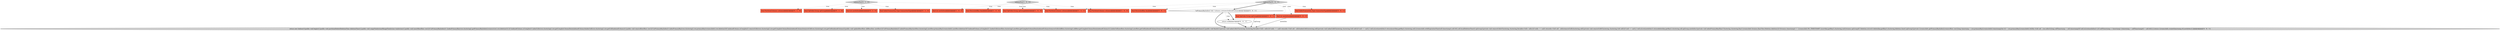 digraph {
8 [style = filled, label = "final OpOrder.Group opGroup@@@2@@@['0', '1', '0']", fillcolor = tomato, shape = box image = "AAA0AAABBB2BBB"];
10 [style = filled, label = "final int nowInSec@@@2@@@['0', '1', '0']", fillcolor = tomato, shape = box image = "AAA0AAABBB2BBB"];
4 [style = filled, label = "final PartitionColumns columns@@@2@@@['1', '1', '1']", fillcolor = tomato, shape = box image = "AAA0AAABBB1BBB"];
11 [style = filled, label = "!isPrimaryKeyIndex() && !columns.contains(indexedColumn)@@@3@@@['0', '0', '1']", fillcolor = white, shape = diamond image = "AAA0AAABBB3BBB"];
13 [style = filled, label = "final OpOrder.Group opGroup@@@2@@@['0', '0', '1']", fillcolor = tomato, shape = box image = "AAA0AAABBB3BBB"];
16 [style = filled, label = "final IndexTransaction.Type transactionType@@@2@@@['0', '0', '1']", fillcolor = tomato, shape = box image = "AAA0AAABBB3BBB"];
1 [style = filled, label = "final PartitionColumns columns@@@2@@@['1', '0', '0']", fillcolor = tomato, shape = box image = "AAA0AAABBB1BBB"];
5 [style = filled, label = "indexerFor['1', '0', '0']", fillcolor = lightgray, shape = diamond image = "AAA0AAABBB1BBB"];
17 [style = filled, label = "indexerFor['0', '0', '1']", fillcolor = lightgray, shape = diamond image = "AAA0AAABBB3BBB"];
12 [style = filled, label = "final DecoratedKey key@@@2@@@['0', '0', '1']", fillcolor = tomato, shape = box image = "AAA0AAABBB3BBB"];
7 [style = filled, label = "final IndexTransaction.Type transactionType@@@2@@@['0', '1', '0']", fillcolor = tomato, shape = box image = "AAA0AAABBB2BBB"];
0 [style = filled, label = "final int nowInSec@@@2@@@['1', '0', '0']", fillcolor = tomato, shape = box image = "AAA0AAABBB1BBB"];
15 [style = filled, label = "return null@@@3@@@['0', '0', '1']", fillcolor = white, shape = ellipse image = "AAA0AAABBB3BBB"];
14 [style = filled, label = "final int nowInSec@@@2@@@['0', '0', '1']", fillcolor = tomato, shape = box image = "AAA0AAABBB3BBB"];
18 [style = filled, label = "return new Indexer(){public void begin(){}public void partitionDelete(DeletionTime deletionTime){}public void rangeTombstone(RangeTombstone tombstone){}public void insertRow(Row row){if (isPrimaryKeyIndex()) {indexPrimaryKey(row.clustering(),getPrimaryKeyIndexLiveness(row),row.deletion())}{if (indexedColumn.isComplex()) indexCells(row.clustering(),row.getComplexColumnData(indexedColumn))indexCell(row.clustering(),row.getCell(indexedColumn))}}public void removeRow(Row row){if (isPrimaryKeyIndex()) indexPrimaryKey(row.clustering(),row.primaryKeyLivenessInfo(),row.deletion())if (indexedColumn.isComplex()) removeCells(row.clustering(),row.getComplexColumnData(indexedColumn))removeCell(row.clustering(),row.getCell(indexedColumn))}public void updateRow(Row oldRow,Row newRow){if (isPrimaryKeyIndex()) indexPrimaryKey(newRow.clustering(),newRow.primaryKeyLivenessInfo(),newRow.deletion())if (indexedColumn.isComplex()) {indexCells(newRow.clustering(),newRow.getComplexColumnData(indexedColumn))removeCells(oldRow.clustering(),oldRow.getComplexColumnData(indexedColumn))}{indexCell(newRow.clustering(),newRow.getCell(indexedColumn))removeCell(oldRow.clustering(),oldRow.getCell(indexedColumn))}}public void finish(){}private void indexCells(Clustering clustering,Iterable<Cell> cells){if (cells == null) returnfor (Cell cell : cells)indexCell(clustering,cell)}private void indexCell(Clustering clustering,Cell cell){if (cell == null || !cell.isLive(nowInSec)) returninsert(key.getKey(),clustering,cell,LivenessInfo.withExpirationTime(cell.timestamp(),cell.ttl(),cell.localDeletionTime()),opGroup)}private void removeCells(Clustering clustering,Iterable<Cell> cells){if (cells == null) returnfor (Cell cell : cells)removeCell(clustering,cell)}private void removeCell(Clustering clustering,Cell cell){if (cell == null || !cell.isLive(nowInSec)) returndelete(key.getKey(),clustering,cell,opGroup,nowInSec)}private void indexPrimaryKey(final Clustering clustering,final LivenessInfo liveness,final Row.Deletion deletion){if (liveness.timestamp() != LivenessInfo.NO_TIMESTAMP) insert(key.getKey(),clustering,null,liveness,opGroup)if (!deletion.isLive()) delete(key.getKey(),clustering,deletion.time(),opGroup)}private LivenessInfo getPrimaryKeyIndexLiveness(Row row){long timestamp = row.primaryKeyLivenessInfo().timestamp()int ttl = row.primaryKeyLivenessInfo().ttl()for (Cell cell : row.cells()){long cellTimestamp = cell.timestamp()if (cell.isLive(nowInSec)) {if (cellTimestamp > timestamp) {timestamp = cellTimestampttl = cell.ttl()}}}return LivenessInfo.create(timestamp,ttl,nowInSec)}}@@@4@@@['0', '0', '1']", fillcolor = lightgray, shape = ellipse image = "AAA0AAABBB3BBB"];
3 [style = filled, label = "final DecoratedKey key@@@2@@@['1', '0', '0']", fillcolor = tomato, shape = box image = "AAA0AAABBB1BBB"];
9 [style = filled, label = "indexerFor['0', '1', '0']", fillcolor = lightgray, shape = diamond image = "AAA0AAABBB2BBB"];
2 [style = filled, label = "final OpOrder.Group opGroup@@@2@@@['1', '0', '0']", fillcolor = tomato, shape = box image = "AAA0AAABBB1BBB"];
6 [style = filled, label = "final PartitionColumns columns@@@2@@@['0', '1', '0']", fillcolor = tomato, shape = box image = "AAA0AAABBB2BBB"];
5->0 [style = dotted, label="true"];
9->8 [style = dotted, label="true"];
17->14 [style = dotted, label="true"];
17->16 [style = dotted, label="true"];
15->18 [style = bold, label=""];
5->3 [style = dotted, label="true"];
9->7 [style = dotted, label="true"];
14->18 [style = solid, label="nowInSec"];
17->13 [style = dotted, label="true"];
5->4 [style = dotted, label="true"];
11->18 [style = bold, label=""];
11->15 [style = bold, label=""];
17->4 [style = dotted, label="true"];
9->6 [style = dotted, label="true"];
9->10 [style = dotted, label="true"];
17->12 [style = dotted, label="true"];
9->4 [style = dotted, label="true"];
17->11 [style = bold, label=""];
11->15 [style = dotted, label="true"];
5->1 [style = dotted, label="true"];
5->2 [style = dotted, label="true"];
13->18 [style = solid, label="opGroup"];
}
